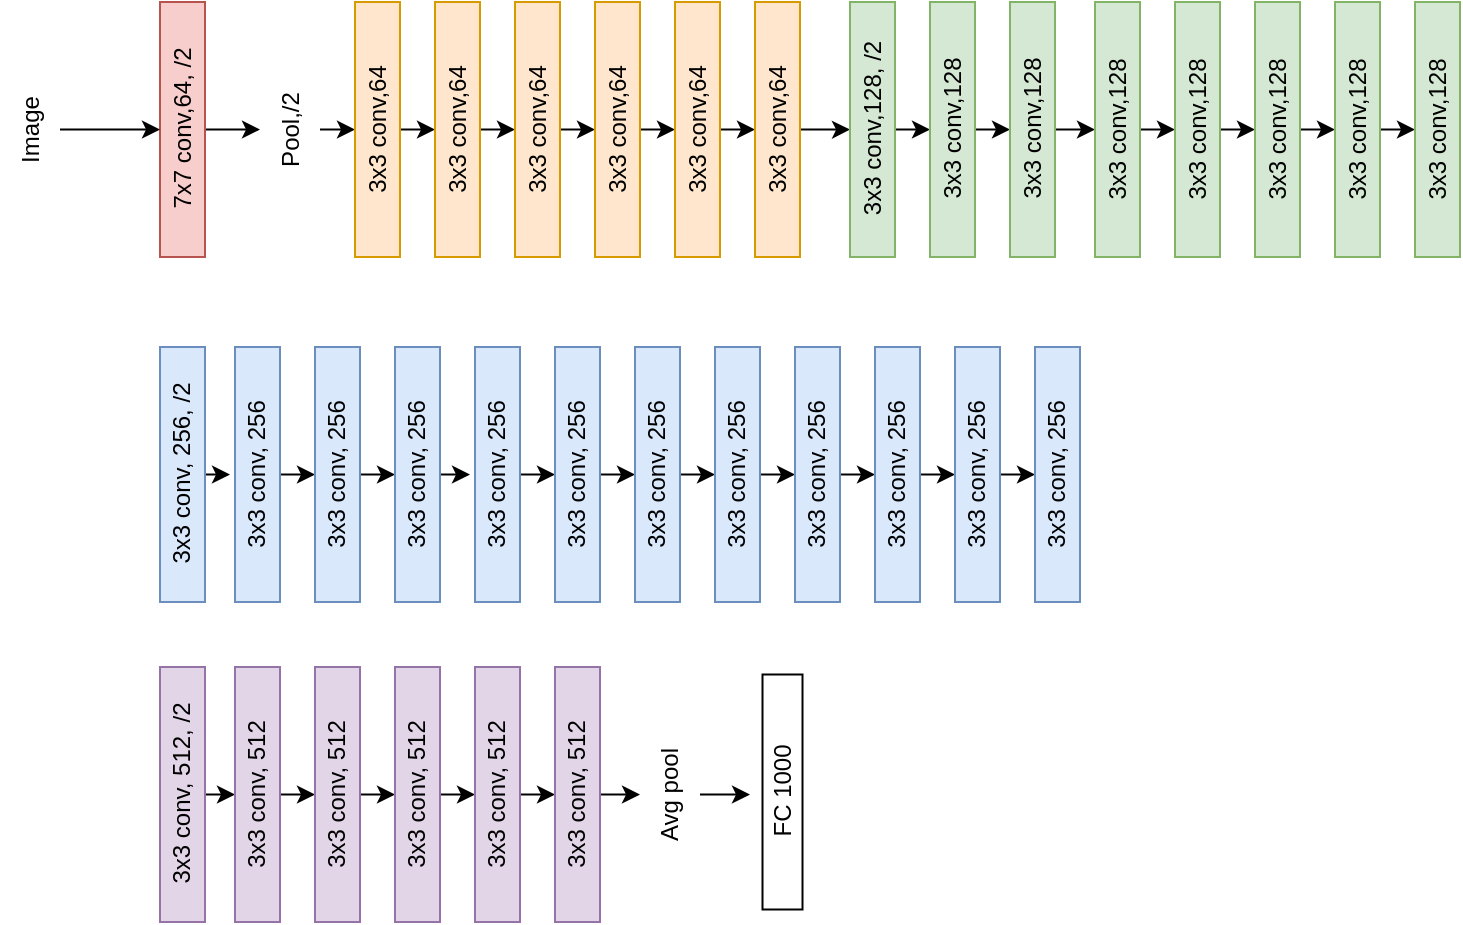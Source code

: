 <mxfile version="17.5.0" type="github">
  <diagram id="YVB-pM6c-rRBXV8MDC0e" name="第 1 页">
    <mxGraphModel dx="782" dy="436" grid="1" gridSize="10" guides="1" tooltips="1" connect="1" arrows="1" fold="1" page="1" pageScale="1" pageWidth="827" pageHeight="1169" math="0" shadow="0">
      <root>
        <mxCell id="0" />
        <mxCell id="1" parent="0" />
        <mxCell id="9BZ9REHOYVfvkjWrIPJj-9" style="edgeStyle=orthogonalEdgeStyle;rounded=0;orthogonalLoop=1;jettySize=auto;html=1;exitX=0.5;exitY=1;exitDx=0;exitDy=0;entryX=0.5;entryY=0;entryDx=0;entryDy=0;fontFamily=Helvetica;" edge="1" parent="1" source="9BZ9REHOYVfvkjWrIPJj-3" target="9BZ9REHOYVfvkjWrIPJj-7">
          <mxGeometry relative="1" as="geometry" />
        </mxCell>
        <mxCell id="9BZ9REHOYVfvkjWrIPJj-3" value="Pool,/2" style="text;html=1;strokeColor=none;fillColor=none;align=center;verticalAlign=middle;whiteSpace=wrap;rounded=0;fontFamily=Helvetica;rotation=-90;" vertex="1" parent="1">
          <mxGeometry x="150" y="153.75" width="60" height="30" as="geometry" />
        </mxCell>
        <mxCell id="9BZ9REHOYVfvkjWrIPJj-5" style="edgeStyle=orthogonalEdgeStyle;rounded=0;orthogonalLoop=1;jettySize=auto;html=1;entryX=0.5;entryY=0;entryDx=0;entryDy=0;fontFamily=Helvetica;" edge="1" parent="1" source="9BZ9REHOYVfvkjWrIPJj-4" target="9BZ9REHOYVfvkjWrIPJj-3">
          <mxGeometry relative="1" as="geometry" />
        </mxCell>
        <mxCell id="9BZ9REHOYVfvkjWrIPJj-4" value="7x7 conv,64, /2" style="rounded=0;whiteSpace=wrap;html=1;fontFamily=Helvetica;rotation=-90;fillColor=#f8cecc;strokeColor=#b85450;" vertex="1" parent="1">
          <mxGeometry x="62.5" y="157.5" width="127.5" height="22.5" as="geometry" />
        </mxCell>
        <mxCell id="9BZ9REHOYVfvkjWrIPJj-11" style="edgeStyle=orthogonalEdgeStyle;rounded=0;orthogonalLoop=1;jettySize=auto;html=1;exitX=0.5;exitY=1;exitDx=0;exitDy=0;entryX=0.5;entryY=0;entryDx=0;entryDy=0;fontFamily=Helvetica;" edge="1" parent="1" source="9BZ9REHOYVfvkjWrIPJj-7" target="9BZ9REHOYVfvkjWrIPJj-10">
          <mxGeometry relative="1" as="geometry" />
        </mxCell>
        <mxCell id="9BZ9REHOYVfvkjWrIPJj-7" value="3x3 conv,64" style="rounded=0;whiteSpace=wrap;html=1;fontFamily=Helvetica;rotation=-90;fillColor=#ffe6cc;strokeColor=#d79b00;" vertex="1" parent="1">
          <mxGeometry x="160" y="157.5" width="127.5" height="22.5" as="geometry" />
        </mxCell>
        <mxCell id="9BZ9REHOYVfvkjWrIPJj-18" style="edgeStyle=orthogonalEdgeStyle;rounded=0;orthogonalLoop=1;jettySize=auto;html=1;exitX=0.5;exitY=1;exitDx=0;exitDy=0;entryX=0.5;entryY=0;entryDx=0;entryDy=0;fontFamily=Helvetica;" edge="1" parent="1" source="9BZ9REHOYVfvkjWrIPJj-10" target="9BZ9REHOYVfvkjWrIPJj-13">
          <mxGeometry relative="1" as="geometry" />
        </mxCell>
        <mxCell id="9BZ9REHOYVfvkjWrIPJj-10" value="3x3 conv,64" style="rounded=0;whiteSpace=wrap;html=1;fontFamily=Helvetica;rotation=-90;fillColor=#ffe6cc;strokeColor=#d79b00;" vertex="1" parent="1">
          <mxGeometry x="200" y="157.5" width="127.5" height="22.5" as="geometry" />
        </mxCell>
        <mxCell id="9BZ9REHOYVfvkjWrIPJj-12" style="edgeStyle=orthogonalEdgeStyle;rounded=0;orthogonalLoop=1;jettySize=auto;html=1;exitX=0.5;exitY=1;exitDx=0;exitDy=0;entryX=0.5;entryY=0;entryDx=0;entryDy=0;fontFamily=Helvetica;" edge="1" parent="1" source="9BZ9REHOYVfvkjWrIPJj-13" target="9BZ9REHOYVfvkjWrIPJj-14">
          <mxGeometry relative="1" as="geometry" />
        </mxCell>
        <mxCell id="9BZ9REHOYVfvkjWrIPJj-13" value="3x3 conv,64" style="rounded=0;whiteSpace=wrap;html=1;fontFamily=Helvetica;rotation=-90;fillColor=#ffe6cc;strokeColor=#d79b00;" vertex="1" parent="1">
          <mxGeometry x="240" y="157.5" width="127.5" height="22.5" as="geometry" />
        </mxCell>
        <mxCell id="9BZ9REHOYVfvkjWrIPJj-19" style="edgeStyle=orthogonalEdgeStyle;rounded=0;orthogonalLoop=1;jettySize=auto;html=1;exitX=0.5;exitY=1;exitDx=0;exitDy=0;entryX=0.5;entryY=0;entryDx=0;entryDy=0;fontFamily=Helvetica;" edge="1" parent="1" source="9BZ9REHOYVfvkjWrIPJj-14" target="9BZ9REHOYVfvkjWrIPJj-16">
          <mxGeometry relative="1" as="geometry" />
        </mxCell>
        <mxCell id="9BZ9REHOYVfvkjWrIPJj-14" value="3x3 conv,64" style="rounded=0;whiteSpace=wrap;html=1;fontFamily=Helvetica;rotation=-90;fillColor=#ffe6cc;strokeColor=#d79b00;" vertex="1" parent="1">
          <mxGeometry x="280" y="157.5" width="127.5" height="22.5" as="geometry" />
        </mxCell>
        <mxCell id="9BZ9REHOYVfvkjWrIPJj-15" style="edgeStyle=orthogonalEdgeStyle;rounded=0;orthogonalLoop=1;jettySize=auto;html=1;exitX=0.5;exitY=1;exitDx=0;exitDy=0;entryX=0.5;entryY=0;entryDx=0;entryDy=0;fontFamily=Helvetica;" edge="1" parent="1" source="9BZ9REHOYVfvkjWrIPJj-16" target="9BZ9REHOYVfvkjWrIPJj-17">
          <mxGeometry relative="1" as="geometry" />
        </mxCell>
        <mxCell id="9BZ9REHOYVfvkjWrIPJj-16" value="3x3 conv,64" style="rounded=0;whiteSpace=wrap;html=1;fontFamily=Helvetica;rotation=-90;fillColor=#ffe6cc;strokeColor=#d79b00;" vertex="1" parent="1">
          <mxGeometry x="320" y="157.5" width="127.5" height="22.5" as="geometry" />
        </mxCell>
        <mxCell id="9BZ9REHOYVfvkjWrIPJj-24" style="edgeStyle=orthogonalEdgeStyle;rounded=0;orthogonalLoop=1;jettySize=auto;html=1;exitX=0.5;exitY=1;exitDx=0;exitDy=0;fontFamily=Helvetica;" edge="1" parent="1" source="9BZ9REHOYVfvkjWrIPJj-17" target="9BZ9REHOYVfvkjWrIPJj-22">
          <mxGeometry relative="1" as="geometry">
            <mxPoint x="450" y="169" as="targetPoint" />
          </mxGeometry>
        </mxCell>
        <mxCell id="9BZ9REHOYVfvkjWrIPJj-17" value="3x3 conv,64" style="rounded=0;whiteSpace=wrap;html=1;fontFamily=Helvetica;rotation=-90;fillColor=#ffe6cc;strokeColor=#d79b00;" vertex="1" parent="1">
          <mxGeometry x="360" y="157.5" width="127.5" height="22.5" as="geometry" />
        </mxCell>
        <mxCell id="9BZ9REHOYVfvkjWrIPJj-21" value="" style="edgeStyle=orthogonalEdgeStyle;rounded=0;orthogonalLoop=1;jettySize=auto;html=1;fontFamily=Helvetica;" edge="1" parent="1" source="9BZ9REHOYVfvkjWrIPJj-20" target="9BZ9REHOYVfvkjWrIPJj-4">
          <mxGeometry relative="1" as="geometry" />
        </mxCell>
        <mxCell id="9BZ9REHOYVfvkjWrIPJj-20" value="Image&lt;br&gt;" style="text;html=1;strokeColor=none;fillColor=none;align=center;verticalAlign=middle;whiteSpace=wrap;rounded=0;fontFamily=Helvetica;rotation=-90;" vertex="1" parent="1">
          <mxGeometry x="20" y="153.75" width="60" height="30" as="geometry" />
        </mxCell>
        <mxCell id="9BZ9REHOYVfvkjWrIPJj-25" style="edgeStyle=orthogonalEdgeStyle;rounded=0;orthogonalLoop=1;jettySize=auto;html=1;exitX=0.5;exitY=1;exitDx=0;exitDy=0;entryX=0.5;entryY=0;entryDx=0;entryDy=0;fontFamily=Helvetica;" edge="1" parent="1" source="9BZ9REHOYVfvkjWrIPJj-22" target="9BZ9REHOYVfvkjWrIPJj-23">
          <mxGeometry relative="1" as="geometry" />
        </mxCell>
        <mxCell id="9BZ9REHOYVfvkjWrIPJj-22" value="3x3 conv,128, /2" style="rounded=0;whiteSpace=wrap;html=1;fontFamily=Helvetica;rotation=-90;fillColor=#d5e8d4;strokeColor=#82b366;" vertex="1" parent="1">
          <mxGeometry x="407.5" y="157.5" width="127.5" height="22.5" as="geometry" />
        </mxCell>
        <mxCell id="9BZ9REHOYVfvkjWrIPJj-33" style="edgeStyle=orthogonalEdgeStyle;rounded=0;orthogonalLoop=1;jettySize=auto;html=1;exitX=0.5;exitY=1;exitDx=0;exitDy=0;entryX=0.5;entryY=0;entryDx=0;entryDy=0;fontFamily=Helvetica;" edge="1" parent="1" source="9BZ9REHOYVfvkjWrIPJj-23" target="9BZ9REHOYVfvkjWrIPJj-26">
          <mxGeometry relative="1" as="geometry" />
        </mxCell>
        <mxCell id="9BZ9REHOYVfvkjWrIPJj-23" value="3x3 conv,128" style="rounded=0;whiteSpace=wrap;html=1;fontFamily=Helvetica;rotation=-90;fillColor=#d5e8d4;strokeColor=#82b366;" vertex="1" parent="1">
          <mxGeometry x="447.5" y="157.5" width="127.5" height="22.5" as="geometry" />
        </mxCell>
        <mxCell id="9BZ9REHOYVfvkjWrIPJj-34" style="edgeStyle=orthogonalEdgeStyle;rounded=0;orthogonalLoop=1;jettySize=auto;html=1;exitX=0.5;exitY=1;exitDx=0;exitDy=0;entryX=0.5;entryY=0;entryDx=0;entryDy=0;fontFamily=Helvetica;" edge="1" parent="1" source="9BZ9REHOYVfvkjWrIPJj-26" target="9BZ9REHOYVfvkjWrIPJj-27">
          <mxGeometry relative="1" as="geometry" />
        </mxCell>
        <mxCell id="9BZ9REHOYVfvkjWrIPJj-26" value="3x3 conv,128" style="rounded=0;whiteSpace=wrap;html=1;fontFamily=Helvetica;rotation=-90;fillColor=#d5e8d4;strokeColor=#82b366;" vertex="1" parent="1">
          <mxGeometry x="487.5" y="157.5" width="127.5" height="22.5" as="geometry" />
        </mxCell>
        <mxCell id="9BZ9REHOYVfvkjWrIPJj-35" style="edgeStyle=orthogonalEdgeStyle;rounded=0;orthogonalLoop=1;jettySize=auto;html=1;exitX=0.5;exitY=1;exitDx=0;exitDy=0;entryX=0.5;entryY=0;entryDx=0;entryDy=0;fontFamily=Helvetica;" edge="1" parent="1" source="9BZ9REHOYVfvkjWrIPJj-27" target="9BZ9REHOYVfvkjWrIPJj-28">
          <mxGeometry relative="1" as="geometry" />
        </mxCell>
        <mxCell id="9BZ9REHOYVfvkjWrIPJj-27" value="3x3 conv,128" style="rounded=0;whiteSpace=wrap;html=1;fontFamily=Helvetica;rotation=-90;fillColor=#d5e8d4;strokeColor=#82b366;" vertex="1" parent="1">
          <mxGeometry x="530" y="157.5" width="127.5" height="22.5" as="geometry" />
        </mxCell>
        <mxCell id="9BZ9REHOYVfvkjWrIPJj-36" style="edgeStyle=orthogonalEdgeStyle;rounded=0;orthogonalLoop=1;jettySize=auto;html=1;exitX=0.5;exitY=1;exitDx=0;exitDy=0;entryX=0.5;entryY=0;entryDx=0;entryDy=0;fontFamily=Helvetica;" edge="1" parent="1" source="9BZ9REHOYVfvkjWrIPJj-28" target="9BZ9REHOYVfvkjWrIPJj-30">
          <mxGeometry relative="1" as="geometry" />
        </mxCell>
        <mxCell id="9BZ9REHOYVfvkjWrIPJj-28" value="3x3 conv,128" style="rounded=0;whiteSpace=wrap;html=1;fontFamily=Helvetica;rotation=-90;fillColor=#d5e8d4;strokeColor=#82b366;" vertex="1" parent="1">
          <mxGeometry x="570" y="157.5" width="127.5" height="22.5" as="geometry" />
        </mxCell>
        <mxCell id="9BZ9REHOYVfvkjWrIPJj-37" style="edgeStyle=orthogonalEdgeStyle;rounded=0;orthogonalLoop=1;jettySize=auto;html=1;exitX=0.5;exitY=1;exitDx=0;exitDy=0;entryX=0.5;entryY=0;entryDx=0;entryDy=0;fontFamily=Helvetica;" edge="1" parent="1" source="9BZ9REHOYVfvkjWrIPJj-30" target="9BZ9REHOYVfvkjWrIPJj-31">
          <mxGeometry relative="1" as="geometry" />
        </mxCell>
        <mxCell id="9BZ9REHOYVfvkjWrIPJj-30" value="3x3 conv,128" style="rounded=0;whiteSpace=wrap;html=1;fontFamily=Helvetica;rotation=-90;fillColor=#d5e8d4;strokeColor=#82b366;" vertex="1" parent="1">
          <mxGeometry x="610" y="157.5" width="127.5" height="22.5" as="geometry" />
        </mxCell>
        <mxCell id="9BZ9REHOYVfvkjWrIPJj-38" style="edgeStyle=orthogonalEdgeStyle;rounded=0;orthogonalLoop=1;jettySize=auto;html=1;exitX=0.5;exitY=1;exitDx=0;exitDy=0;entryX=0.5;entryY=0;entryDx=0;entryDy=0;fontFamily=Helvetica;" edge="1" parent="1" source="9BZ9REHOYVfvkjWrIPJj-31" target="9BZ9REHOYVfvkjWrIPJj-32">
          <mxGeometry relative="1" as="geometry" />
        </mxCell>
        <mxCell id="9BZ9REHOYVfvkjWrIPJj-31" value="3x3 conv,128" style="rounded=0;whiteSpace=wrap;html=1;fontFamily=Helvetica;rotation=-90;fillColor=#d5e8d4;strokeColor=#82b366;" vertex="1" parent="1">
          <mxGeometry x="650" y="157.5" width="127.5" height="22.5" as="geometry" />
        </mxCell>
        <mxCell id="9BZ9REHOYVfvkjWrIPJj-32" value="3x3 conv,128" style="rounded=0;whiteSpace=wrap;html=1;fontFamily=Helvetica;rotation=-90;fillColor=#d5e8d4;strokeColor=#82b366;" vertex="1" parent="1">
          <mxGeometry x="690" y="157.5" width="127.5" height="22.5" as="geometry" />
        </mxCell>
        <mxCell id="9BZ9REHOYVfvkjWrIPJj-52" style="edgeStyle=orthogonalEdgeStyle;rounded=0;orthogonalLoop=1;jettySize=auto;html=1;exitX=0.5;exitY=1;exitDx=0;exitDy=0;fontFamily=Helvetica;" edge="1" parent="1" source="9BZ9REHOYVfvkjWrIPJj-39">
          <mxGeometry relative="1" as="geometry">
            <mxPoint x="150" y="341" as="targetPoint" />
          </mxGeometry>
        </mxCell>
        <mxCell id="9BZ9REHOYVfvkjWrIPJj-39" value="3x3 conv, 256, /2" style="rounded=0;whiteSpace=wrap;html=1;fontFamily=Helvetica;rotation=-90;fillColor=#dae8fc;strokeColor=#6c8ebf;" vertex="1" parent="1">
          <mxGeometry x="62.5" y="330" width="127.5" height="22.5" as="geometry" />
        </mxCell>
        <mxCell id="9BZ9REHOYVfvkjWrIPJj-53" style="edgeStyle=orthogonalEdgeStyle;rounded=0;orthogonalLoop=1;jettySize=auto;html=1;exitX=0.5;exitY=1;exitDx=0;exitDy=0;entryX=0.5;entryY=0;entryDx=0;entryDy=0;fontFamily=Helvetica;" edge="1" parent="1" source="9BZ9REHOYVfvkjWrIPJj-40" target="9BZ9REHOYVfvkjWrIPJj-42">
          <mxGeometry relative="1" as="geometry" />
        </mxCell>
        <mxCell id="9BZ9REHOYVfvkjWrIPJj-40" value="3x3 conv, 256" style="rounded=0;whiteSpace=wrap;html=1;fontFamily=Helvetica;rotation=-90;fillColor=#dae8fc;strokeColor=#6c8ebf;" vertex="1" parent="1">
          <mxGeometry x="100" y="330" width="127.5" height="22.5" as="geometry" />
        </mxCell>
        <mxCell id="9BZ9REHOYVfvkjWrIPJj-54" style="edgeStyle=orthogonalEdgeStyle;rounded=0;orthogonalLoop=1;jettySize=auto;html=1;exitX=0.5;exitY=1;exitDx=0;exitDy=0;entryX=0.5;entryY=0;entryDx=0;entryDy=0;fontFamily=Helvetica;" edge="1" parent="1" source="9BZ9REHOYVfvkjWrIPJj-42" target="9BZ9REHOYVfvkjWrIPJj-43">
          <mxGeometry relative="1" as="geometry" />
        </mxCell>
        <mxCell id="9BZ9REHOYVfvkjWrIPJj-42" value="3x3 conv, 256" style="rounded=0;whiteSpace=wrap;html=1;fontFamily=Helvetica;rotation=-90;fillColor=#dae8fc;strokeColor=#6c8ebf;" vertex="1" parent="1">
          <mxGeometry x="140" y="330" width="127.5" height="22.5" as="geometry" />
        </mxCell>
        <mxCell id="9BZ9REHOYVfvkjWrIPJj-55" style="edgeStyle=orthogonalEdgeStyle;rounded=0;orthogonalLoop=1;jettySize=auto;html=1;exitX=0.5;exitY=1;exitDx=0;exitDy=0;fontFamily=Helvetica;" edge="1" parent="1" source="9BZ9REHOYVfvkjWrIPJj-43">
          <mxGeometry relative="1" as="geometry">
            <mxPoint x="270" y="341" as="targetPoint" />
          </mxGeometry>
        </mxCell>
        <mxCell id="9BZ9REHOYVfvkjWrIPJj-43" value="3x3 conv, 256" style="rounded=0;whiteSpace=wrap;html=1;fontFamily=Helvetica;rotation=-90;fillColor=#dae8fc;strokeColor=#6c8ebf;" vertex="1" parent="1">
          <mxGeometry x="180" y="330" width="127.5" height="22.5" as="geometry" />
        </mxCell>
        <mxCell id="9BZ9REHOYVfvkjWrIPJj-56" style="edgeStyle=orthogonalEdgeStyle;rounded=0;orthogonalLoop=1;jettySize=auto;html=1;exitX=0.5;exitY=1;exitDx=0;exitDy=0;entryX=0.5;entryY=0;entryDx=0;entryDy=0;fontFamily=Helvetica;" edge="1" parent="1" source="9BZ9REHOYVfvkjWrIPJj-44" target="9BZ9REHOYVfvkjWrIPJj-45">
          <mxGeometry relative="1" as="geometry" />
        </mxCell>
        <mxCell id="9BZ9REHOYVfvkjWrIPJj-44" value="3x3 conv, 256" style="rounded=0;whiteSpace=wrap;html=1;fontFamily=Helvetica;rotation=-90;fillColor=#dae8fc;strokeColor=#6c8ebf;" vertex="1" parent="1">
          <mxGeometry x="220" y="330" width="127.5" height="22.5" as="geometry" />
        </mxCell>
        <mxCell id="9BZ9REHOYVfvkjWrIPJj-57" style="edgeStyle=orthogonalEdgeStyle;rounded=0;orthogonalLoop=1;jettySize=auto;html=1;exitX=0.5;exitY=1;exitDx=0;exitDy=0;entryX=0.5;entryY=0;entryDx=0;entryDy=0;fontFamily=Helvetica;" edge="1" parent="1" source="9BZ9REHOYVfvkjWrIPJj-45" target="9BZ9REHOYVfvkjWrIPJj-46">
          <mxGeometry relative="1" as="geometry" />
        </mxCell>
        <mxCell id="9BZ9REHOYVfvkjWrIPJj-45" value="3x3 conv, 256" style="rounded=0;whiteSpace=wrap;html=1;fontFamily=Helvetica;rotation=-90;fillColor=#dae8fc;strokeColor=#6c8ebf;" vertex="1" parent="1">
          <mxGeometry x="260" y="330" width="127.5" height="22.5" as="geometry" />
        </mxCell>
        <mxCell id="9BZ9REHOYVfvkjWrIPJj-58" style="edgeStyle=orthogonalEdgeStyle;rounded=0;orthogonalLoop=1;jettySize=auto;html=1;exitX=0.5;exitY=1;exitDx=0;exitDy=0;entryX=0.5;entryY=0;entryDx=0;entryDy=0;fontFamily=Helvetica;" edge="1" parent="1" source="9BZ9REHOYVfvkjWrIPJj-46" target="9BZ9REHOYVfvkjWrIPJj-47">
          <mxGeometry relative="1" as="geometry" />
        </mxCell>
        <mxCell id="9BZ9REHOYVfvkjWrIPJj-46" value="3x3 conv, 256" style="rounded=0;whiteSpace=wrap;html=1;fontFamily=Helvetica;rotation=-90;fillColor=#dae8fc;strokeColor=#6c8ebf;" vertex="1" parent="1">
          <mxGeometry x="300" y="330" width="127.5" height="22.5" as="geometry" />
        </mxCell>
        <mxCell id="9BZ9REHOYVfvkjWrIPJj-63" style="edgeStyle=orthogonalEdgeStyle;rounded=0;orthogonalLoop=1;jettySize=auto;html=1;exitX=0.5;exitY=1;exitDx=0;exitDy=0;entryX=0.5;entryY=0;entryDx=0;entryDy=0;fontFamily=Helvetica;" edge="1" parent="1" source="9BZ9REHOYVfvkjWrIPJj-47" target="9BZ9REHOYVfvkjWrIPJj-48">
          <mxGeometry relative="1" as="geometry" />
        </mxCell>
        <mxCell id="9BZ9REHOYVfvkjWrIPJj-47" value="3x3 conv, 256" style="rounded=0;whiteSpace=wrap;html=1;fontFamily=Helvetica;rotation=-90;fillColor=#dae8fc;strokeColor=#6c8ebf;" vertex="1" parent="1">
          <mxGeometry x="340" y="330" width="127.5" height="22.5" as="geometry" />
        </mxCell>
        <mxCell id="9BZ9REHOYVfvkjWrIPJj-60" style="edgeStyle=orthogonalEdgeStyle;rounded=0;orthogonalLoop=1;jettySize=auto;html=1;exitX=0.5;exitY=1;exitDx=0;exitDy=0;entryX=0.5;entryY=0;entryDx=0;entryDy=0;fontFamily=Helvetica;" edge="1" parent="1" source="9BZ9REHOYVfvkjWrIPJj-48" target="9BZ9REHOYVfvkjWrIPJj-49">
          <mxGeometry relative="1" as="geometry" />
        </mxCell>
        <mxCell id="9BZ9REHOYVfvkjWrIPJj-48" value="3x3 conv, 256" style="rounded=0;whiteSpace=wrap;html=1;fontFamily=Helvetica;rotation=-90;fillColor=#dae8fc;strokeColor=#6c8ebf;" vertex="1" parent="1">
          <mxGeometry x="380" y="330" width="127.5" height="22.5" as="geometry" />
        </mxCell>
        <mxCell id="9BZ9REHOYVfvkjWrIPJj-61" style="edgeStyle=orthogonalEdgeStyle;rounded=0;orthogonalLoop=1;jettySize=auto;html=1;exitX=0.5;exitY=1;exitDx=0;exitDy=0;entryX=0.5;entryY=0;entryDx=0;entryDy=0;fontFamily=Helvetica;" edge="1" parent="1" source="9BZ9REHOYVfvkjWrIPJj-49" target="9BZ9REHOYVfvkjWrIPJj-50">
          <mxGeometry relative="1" as="geometry" />
        </mxCell>
        <mxCell id="9BZ9REHOYVfvkjWrIPJj-49" value="3x3 conv, 256" style="rounded=0;whiteSpace=wrap;html=1;fontFamily=Helvetica;rotation=-90;fillColor=#dae8fc;strokeColor=#6c8ebf;" vertex="1" parent="1">
          <mxGeometry x="420" y="330" width="127.5" height="22.5" as="geometry" />
        </mxCell>
        <mxCell id="9BZ9REHOYVfvkjWrIPJj-62" style="edgeStyle=orthogonalEdgeStyle;rounded=0;orthogonalLoop=1;jettySize=auto;html=1;exitX=0.5;exitY=1;exitDx=0;exitDy=0;entryX=0.5;entryY=0;entryDx=0;entryDy=0;fontFamily=Helvetica;" edge="1" parent="1" source="9BZ9REHOYVfvkjWrIPJj-50" target="9BZ9REHOYVfvkjWrIPJj-51">
          <mxGeometry relative="1" as="geometry" />
        </mxCell>
        <mxCell id="9BZ9REHOYVfvkjWrIPJj-50" value="3x3 conv, 256" style="rounded=0;whiteSpace=wrap;html=1;fontFamily=Helvetica;rotation=-90;fillColor=#dae8fc;strokeColor=#6c8ebf;" vertex="1" parent="1">
          <mxGeometry x="460" y="330" width="127.5" height="22.5" as="geometry" />
        </mxCell>
        <mxCell id="9BZ9REHOYVfvkjWrIPJj-51" value="3x3 conv, 256" style="rounded=0;whiteSpace=wrap;html=1;fontFamily=Helvetica;rotation=-90;fillColor=#dae8fc;strokeColor=#6c8ebf;" vertex="1" parent="1">
          <mxGeometry x="500" y="330" width="127.5" height="22.5" as="geometry" />
        </mxCell>
        <mxCell id="9BZ9REHOYVfvkjWrIPJj-71" style="edgeStyle=orthogonalEdgeStyle;rounded=0;orthogonalLoop=1;jettySize=auto;html=1;exitX=0.5;exitY=1;exitDx=0;exitDy=0;entryX=0.5;entryY=0;entryDx=0;entryDy=0;fontFamily=Helvetica;" edge="1" parent="1" source="9BZ9REHOYVfvkjWrIPJj-64" target="9BZ9REHOYVfvkjWrIPJj-65">
          <mxGeometry relative="1" as="geometry" />
        </mxCell>
        <mxCell id="9BZ9REHOYVfvkjWrIPJj-64" value="3x3 conv, 512, /2" style="rounded=0;whiteSpace=wrap;html=1;fontFamily=Helvetica;rotation=-90;fillColor=#e1d5e7;strokeColor=#9673a6;" vertex="1" parent="1">
          <mxGeometry x="62.5" y="490" width="127.5" height="22.5" as="geometry" />
        </mxCell>
        <mxCell id="9BZ9REHOYVfvkjWrIPJj-72" style="edgeStyle=orthogonalEdgeStyle;rounded=0;orthogonalLoop=1;jettySize=auto;html=1;exitX=0.5;exitY=1;exitDx=0;exitDy=0;entryX=0.5;entryY=0;entryDx=0;entryDy=0;fontFamily=Helvetica;" edge="1" parent="1" source="9BZ9REHOYVfvkjWrIPJj-65" target="9BZ9REHOYVfvkjWrIPJj-66">
          <mxGeometry relative="1" as="geometry" />
        </mxCell>
        <mxCell id="9BZ9REHOYVfvkjWrIPJj-65" value="3x3 conv, 512" style="rounded=0;whiteSpace=wrap;html=1;fontFamily=Helvetica;rotation=-90;fillColor=#e1d5e7;strokeColor=#9673a6;" vertex="1" parent="1">
          <mxGeometry x="100" y="490" width="127.5" height="22.5" as="geometry" />
        </mxCell>
        <mxCell id="9BZ9REHOYVfvkjWrIPJj-73" style="edgeStyle=orthogonalEdgeStyle;rounded=0;orthogonalLoop=1;jettySize=auto;html=1;exitX=0.5;exitY=1;exitDx=0;exitDy=0;entryX=0.5;entryY=0;entryDx=0;entryDy=0;fontFamily=Helvetica;" edge="1" parent="1" source="9BZ9REHOYVfvkjWrIPJj-66" target="9BZ9REHOYVfvkjWrIPJj-67">
          <mxGeometry relative="1" as="geometry" />
        </mxCell>
        <mxCell id="9BZ9REHOYVfvkjWrIPJj-66" value="3x3 conv, 512" style="rounded=0;whiteSpace=wrap;html=1;fontFamily=Helvetica;rotation=-90;fillColor=#e1d5e7;strokeColor=#9673a6;" vertex="1" parent="1">
          <mxGeometry x="140" y="490" width="127.5" height="22.5" as="geometry" />
        </mxCell>
        <mxCell id="9BZ9REHOYVfvkjWrIPJj-74" style="edgeStyle=orthogonalEdgeStyle;rounded=0;orthogonalLoop=1;jettySize=auto;html=1;exitX=0.5;exitY=1;exitDx=0;exitDy=0;entryX=0.5;entryY=0;entryDx=0;entryDy=0;fontFamily=Helvetica;" edge="1" parent="1" source="9BZ9REHOYVfvkjWrIPJj-67" target="9BZ9REHOYVfvkjWrIPJj-68">
          <mxGeometry relative="1" as="geometry" />
        </mxCell>
        <mxCell id="9BZ9REHOYVfvkjWrIPJj-67" value="3x3 conv, 512" style="rounded=0;whiteSpace=wrap;html=1;fontFamily=Helvetica;rotation=-90;fillColor=#e1d5e7;strokeColor=#9673a6;" vertex="1" parent="1">
          <mxGeometry x="180" y="490" width="127.5" height="22.5" as="geometry" />
        </mxCell>
        <mxCell id="9BZ9REHOYVfvkjWrIPJj-75" style="edgeStyle=orthogonalEdgeStyle;rounded=0;orthogonalLoop=1;jettySize=auto;html=1;exitX=0.5;exitY=1;exitDx=0;exitDy=0;entryX=0.5;entryY=0;entryDx=0;entryDy=0;fontFamily=Helvetica;" edge="1" parent="1" source="9BZ9REHOYVfvkjWrIPJj-68" target="9BZ9REHOYVfvkjWrIPJj-69">
          <mxGeometry relative="1" as="geometry" />
        </mxCell>
        <mxCell id="9BZ9REHOYVfvkjWrIPJj-68" value="3x3 conv, 512" style="rounded=0;whiteSpace=wrap;html=1;fontFamily=Helvetica;rotation=-90;fillColor=#e1d5e7;strokeColor=#9673a6;" vertex="1" parent="1">
          <mxGeometry x="220" y="490" width="127.5" height="22.5" as="geometry" />
        </mxCell>
        <mxCell id="9BZ9REHOYVfvkjWrIPJj-77" style="edgeStyle=orthogonalEdgeStyle;rounded=0;orthogonalLoop=1;jettySize=auto;html=1;exitX=0.5;exitY=1;exitDx=0;exitDy=0;entryX=0.5;entryY=0;entryDx=0;entryDy=0;fontFamily=Helvetica;" edge="1" parent="1" source="9BZ9REHOYVfvkjWrIPJj-69" target="9BZ9REHOYVfvkjWrIPJj-76">
          <mxGeometry relative="1" as="geometry" />
        </mxCell>
        <mxCell id="9BZ9REHOYVfvkjWrIPJj-69" value="3x3 conv, 512" style="rounded=0;whiteSpace=wrap;html=1;fontFamily=Helvetica;rotation=-90;fillColor=#e1d5e7;strokeColor=#9673a6;" vertex="1" parent="1">
          <mxGeometry x="260" y="490" width="127.5" height="22.5" as="geometry" />
        </mxCell>
        <mxCell id="9BZ9REHOYVfvkjWrIPJj-78" style="edgeStyle=orthogonalEdgeStyle;rounded=0;orthogonalLoop=1;jettySize=auto;html=1;exitX=0.5;exitY=1;exitDx=0;exitDy=0;fontFamily=Helvetica;" edge="1" parent="1" source="9BZ9REHOYVfvkjWrIPJj-76">
          <mxGeometry relative="1" as="geometry">
            <mxPoint x="410" y="501" as="targetPoint" />
          </mxGeometry>
        </mxCell>
        <mxCell id="9BZ9REHOYVfvkjWrIPJj-76" value="Avg pool" style="text;html=1;strokeColor=none;fillColor=none;align=center;verticalAlign=middle;whiteSpace=wrap;rounded=0;fontFamily=Helvetica;rotation=-90;" vertex="1" parent="1">
          <mxGeometry x="340" y="486.25" width="60" height="30" as="geometry" />
        </mxCell>
        <mxCell id="9BZ9REHOYVfvkjWrIPJj-79" value="FC 1000&lt;br&gt;" style="rounded=0;whiteSpace=wrap;html=1;fontFamily=Helvetica;rotation=-90;" vertex="1" parent="1">
          <mxGeometry x="367.5" y="490" width="117.5" height="20" as="geometry" />
        </mxCell>
      </root>
    </mxGraphModel>
  </diagram>
</mxfile>
